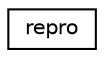 digraph "Graphical Class Hierarchy"
{
  edge [fontname="Helvetica",fontsize="10",labelfontname="Helvetica",labelfontsize="10"];
  node [fontname="Helvetica",fontsize="10",shape=record];
  rankdir="LR";
  Node1 [label="repro",height=0.2,width=0.4,color="black", fillcolor="white", style="filled",URL="$structrepro.html"];
}
